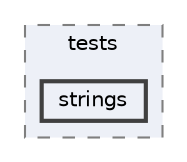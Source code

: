 digraph "/home/jam/Research/IRES-2025/dev/src/llm-scripts/testing/hypothesis-testing/hyp-env/lib/python3.12/site-packages/pandas/tests/strings"
{
 // LATEX_PDF_SIZE
  bgcolor="transparent";
  edge [fontname=Helvetica,fontsize=10,labelfontname=Helvetica,labelfontsize=10];
  node [fontname=Helvetica,fontsize=10,shape=box,height=0.2,width=0.4];
  compound=true
  subgraph clusterdir_710a1cc500e45608596adbf556059cf7 {
    graph [ bgcolor="#edf0f7", pencolor="grey50", label="tests", fontname=Helvetica,fontsize=10 style="filled,dashed", URL="dir_710a1cc500e45608596adbf556059cf7.html",tooltip=""]
  dir_5be2b0b0180f6cecc3ad5ffc55af7e97 [label="strings", fillcolor="#edf0f7", color="grey25", style="filled,bold", URL="dir_5be2b0b0180f6cecc3ad5ffc55af7e97.html",tooltip=""];
  }
}
